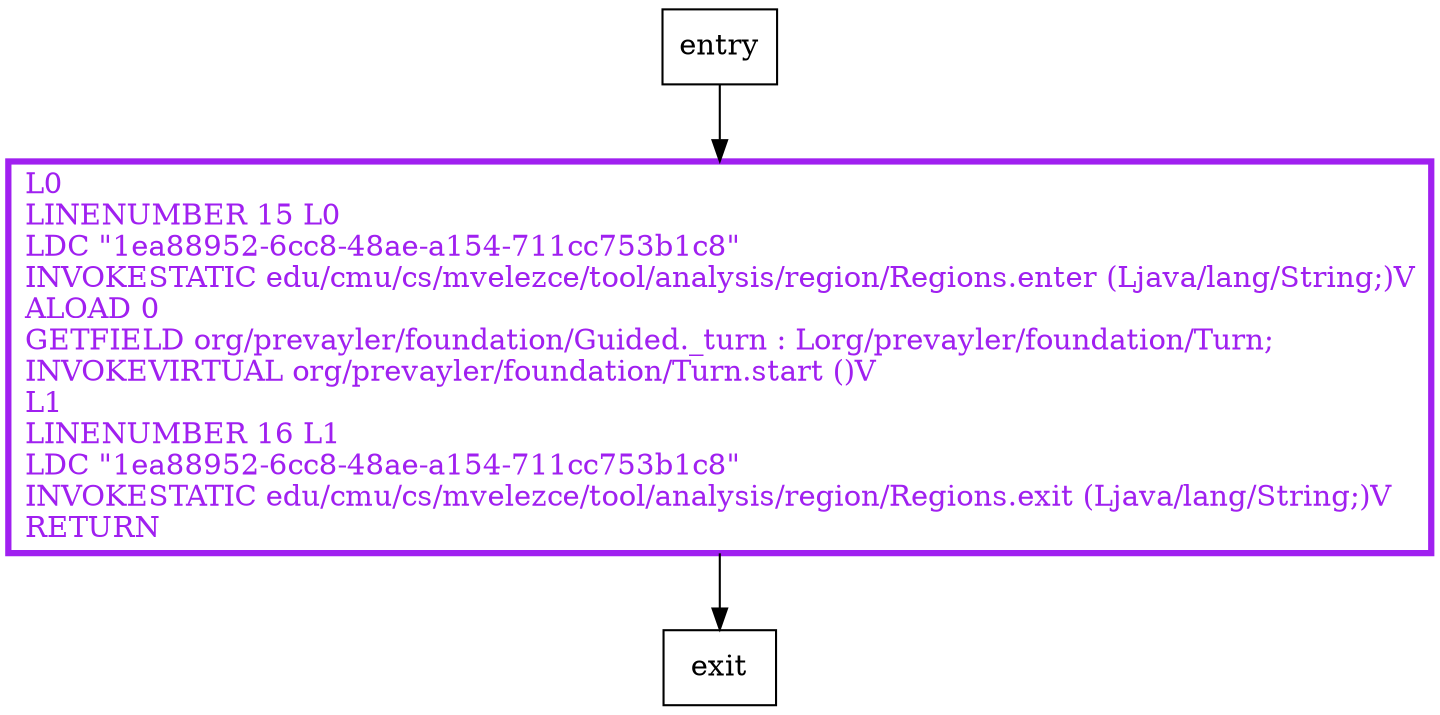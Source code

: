 digraph startTurn {
node [shape=record];
363694440 [label="L0\lLINENUMBER 15 L0\lLDC \"1ea88952-6cc8-48ae-a154-711cc753b1c8\"\lINVOKESTATIC edu/cmu/cs/mvelezce/tool/analysis/region/Regions.enter (Ljava/lang/String;)V\lALOAD 0\lGETFIELD org/prevayler/foundation/Guided._turn : Lorg/prevayler/foundation/Turn;\lINVOKEVIRTUAL org/prevayler/foundation/Turn.start ()V\lL1\lLINENUMBER 16 L1\lLDC \"1ea88952-6cc8-48ae-a154-711cc753b1c8\"\lINVOKESTATIC edu/cmu/cs/mvelezce/tool/analysis/region/Regions.exit (Ljava/lang/String;)V\lRETURN\l"];
entry;
exit;
entry -> 363694440;
363694440 -> exit;
363694440[fontcolor="purple", penwidth=3, color="purple"];
}
